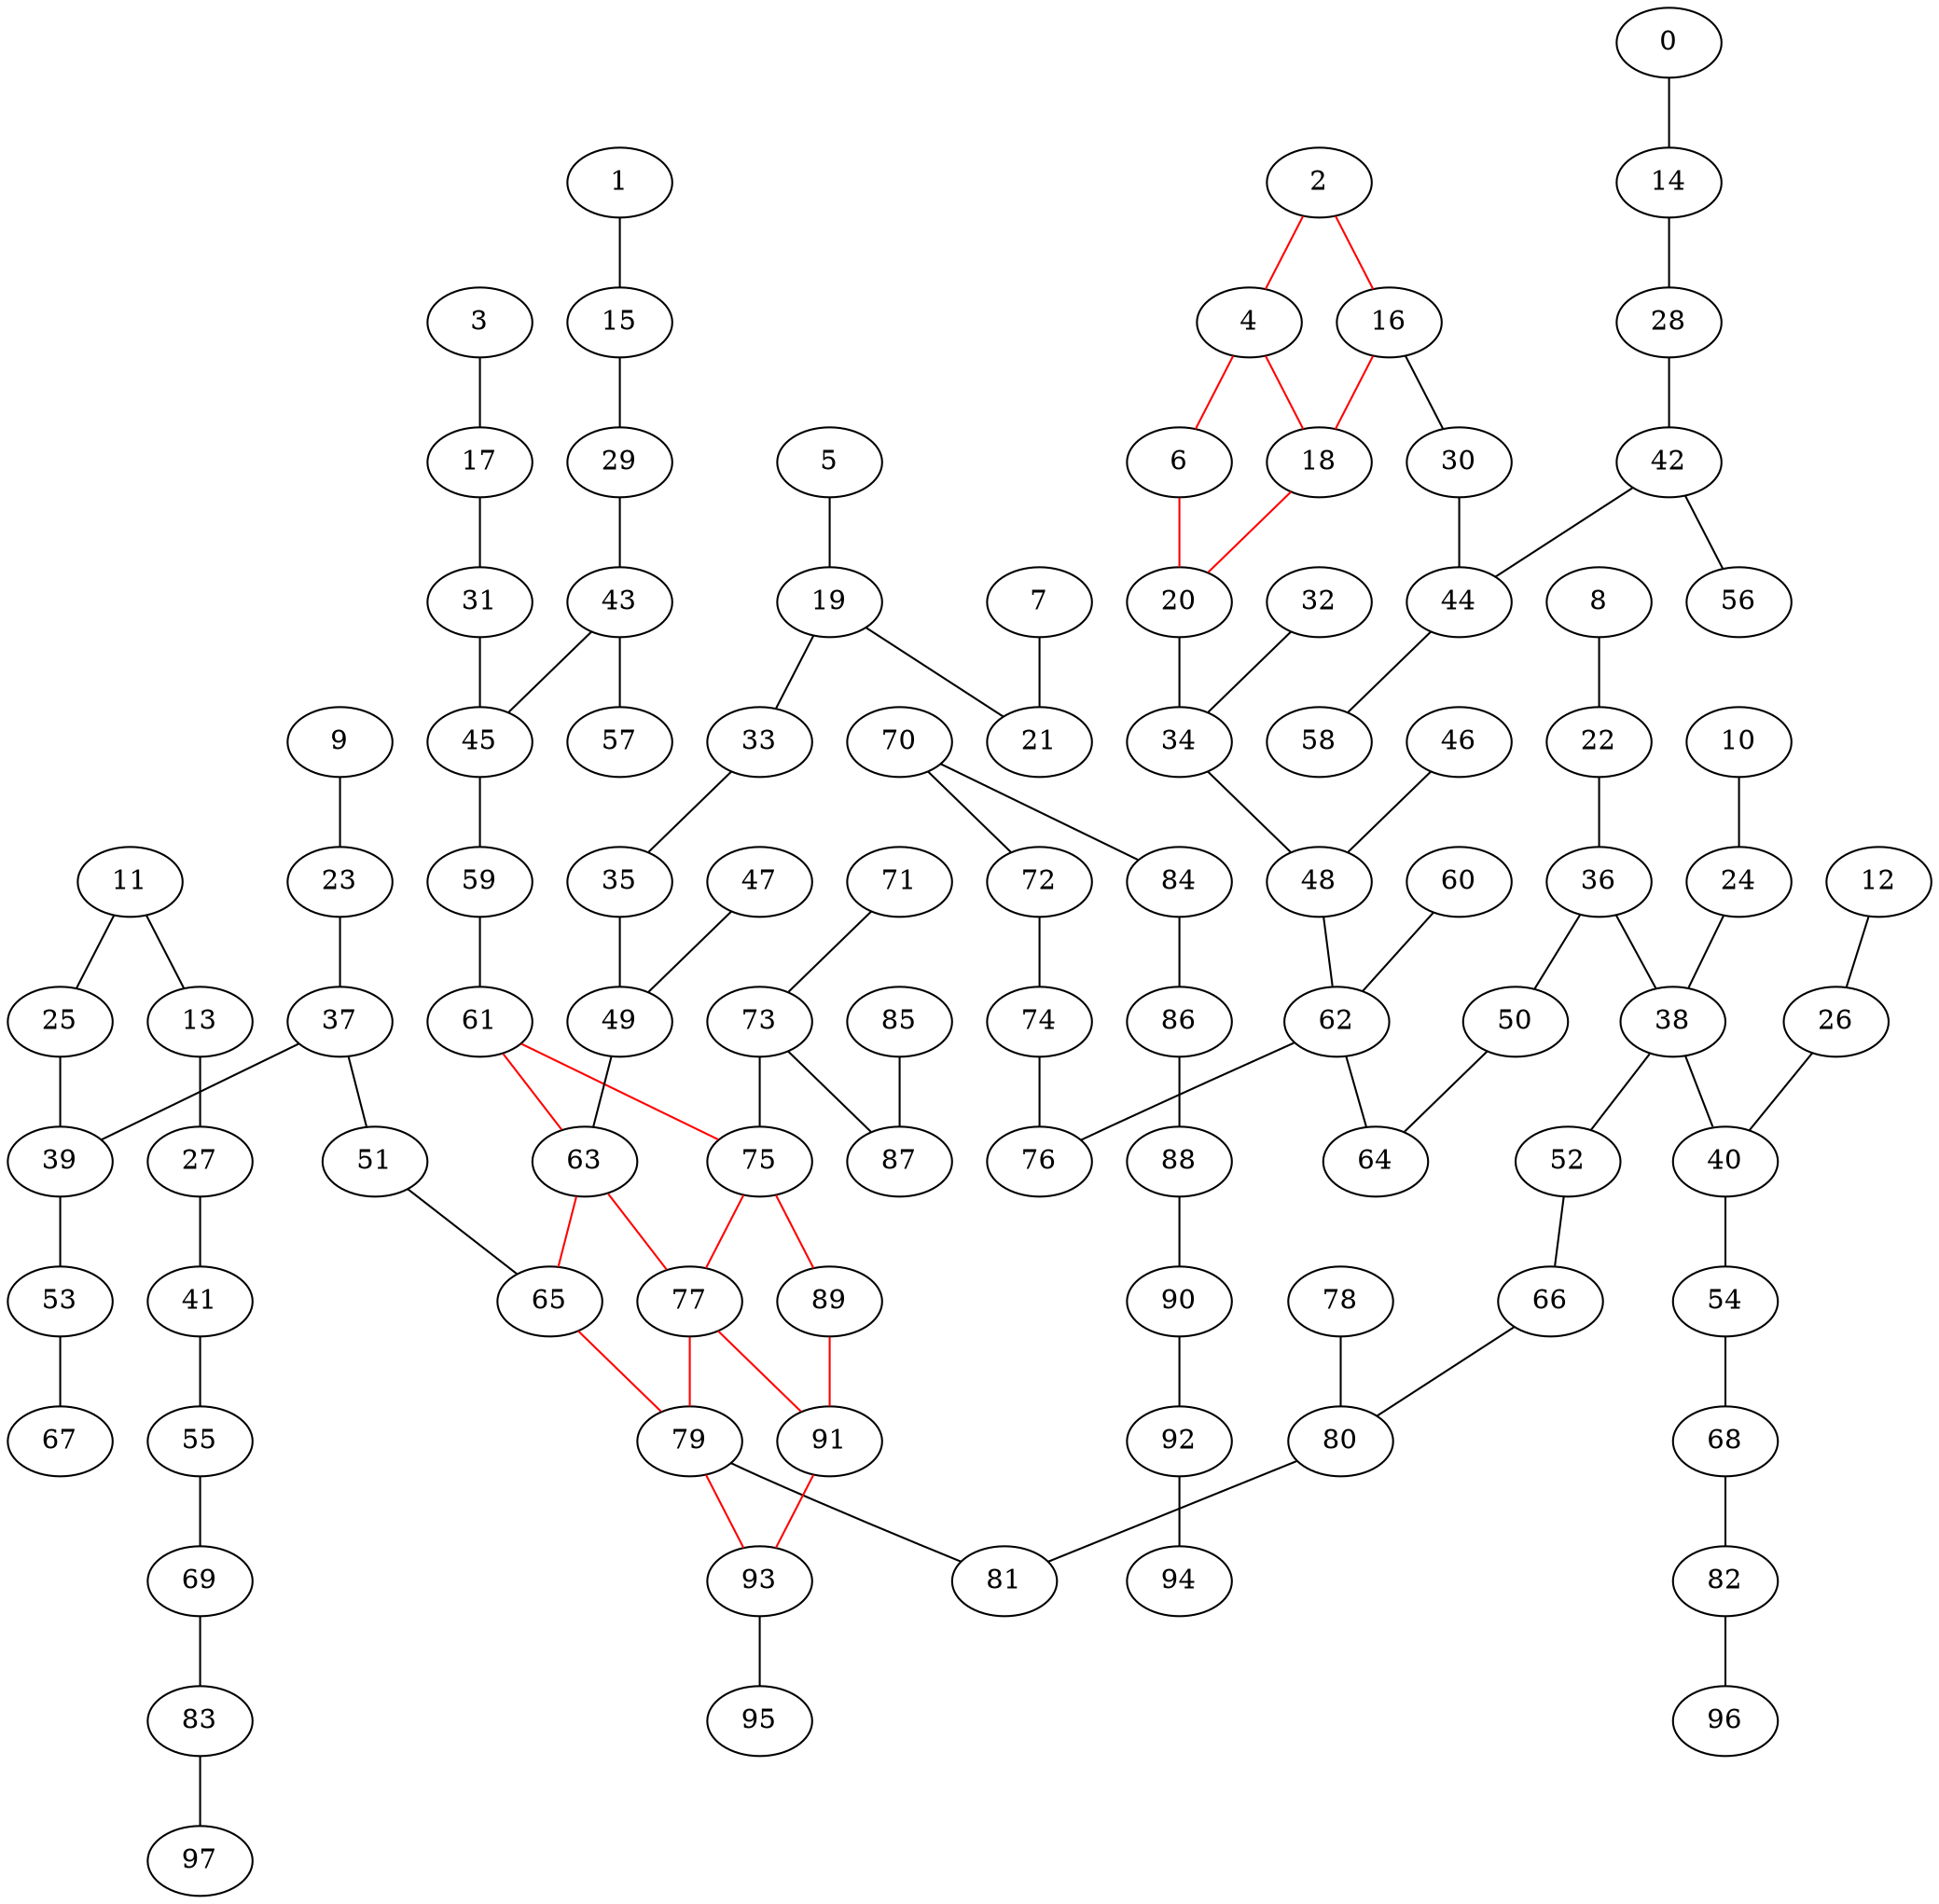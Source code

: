 graph {
2 -- 16 [color="red"]
2 -- 4 [color="red"]
4 -- 18 [color="red"]
4 -- 6 [color="red"]
6 -- 20 [color="red"]
16 -- 18 [color="red"]
18 -- 20 [color="red"]
61 -- 75 [color="red"]
61 -- 63 [color="red"]
63 -- 77 [color="red"]
63 -- 65 [color="red"]
65 -- 79 [color="red"]
75 -- 89 [color="red"]
75 -- 77 [color="red"]
77 -- 91 [color="red"]
77 -- 79 [color="red"]
79 -- 93 [color="red"]
89 -- 91 [color="red"]
91 -- 93 [color="red"]
7 -- 21
8 -- 22
9 -- 23
10 -- 24
11 -- 25
47 -- 49
88 -- 90
13 -- 27
46 -- 48
19 -- 21
74 -- 76
32 -- 34
33 -- 35
12 -- 26
60 -- 62
3 -- 17
1 -- 15
5 -- 19
0 -- 14
43 -- 57
42 -- 56
19 -- 33
17 -- 31
54 -- 68
20 -- 34
22 -- 36
23 -- 37
24 -- 38
25 -- 39
55 -- 69
27 -- 41
51 -- 65
50 -- 64
49 -- 63
48 -- 62
52 -- 66
26 -- 40
14 -- 28
53 -- 67
15 -- 29
45 -- 59
16 -- 30
44 -- 58
35 -- 49
30 -- 44
36 -- 50
29 -- 43
37 -- 51
34 -- 48
28 -- 42
31 -- 45
38 -- 52
39 -- 53
40 -- 54
41 -- 55
37 -- 39
36 -- 38
42 -- 44
70 -- 72
43 -- 45
93 -- 95
92 -- 94
85 -- 87
84 -- 86
79 -- 81
78 -- 80
71 -- 73
62 -- 76
73 -- 75
70 -- 84
73 -- 87
86 -- 88
62 -- 64
72 -- 74
59 -- 61
90 -- 92
66 -- 80
68 -- 82
83 -- 97
69 -- 83
82 -- 96
11 -- 13
38 -- 40
80 -- 81
}